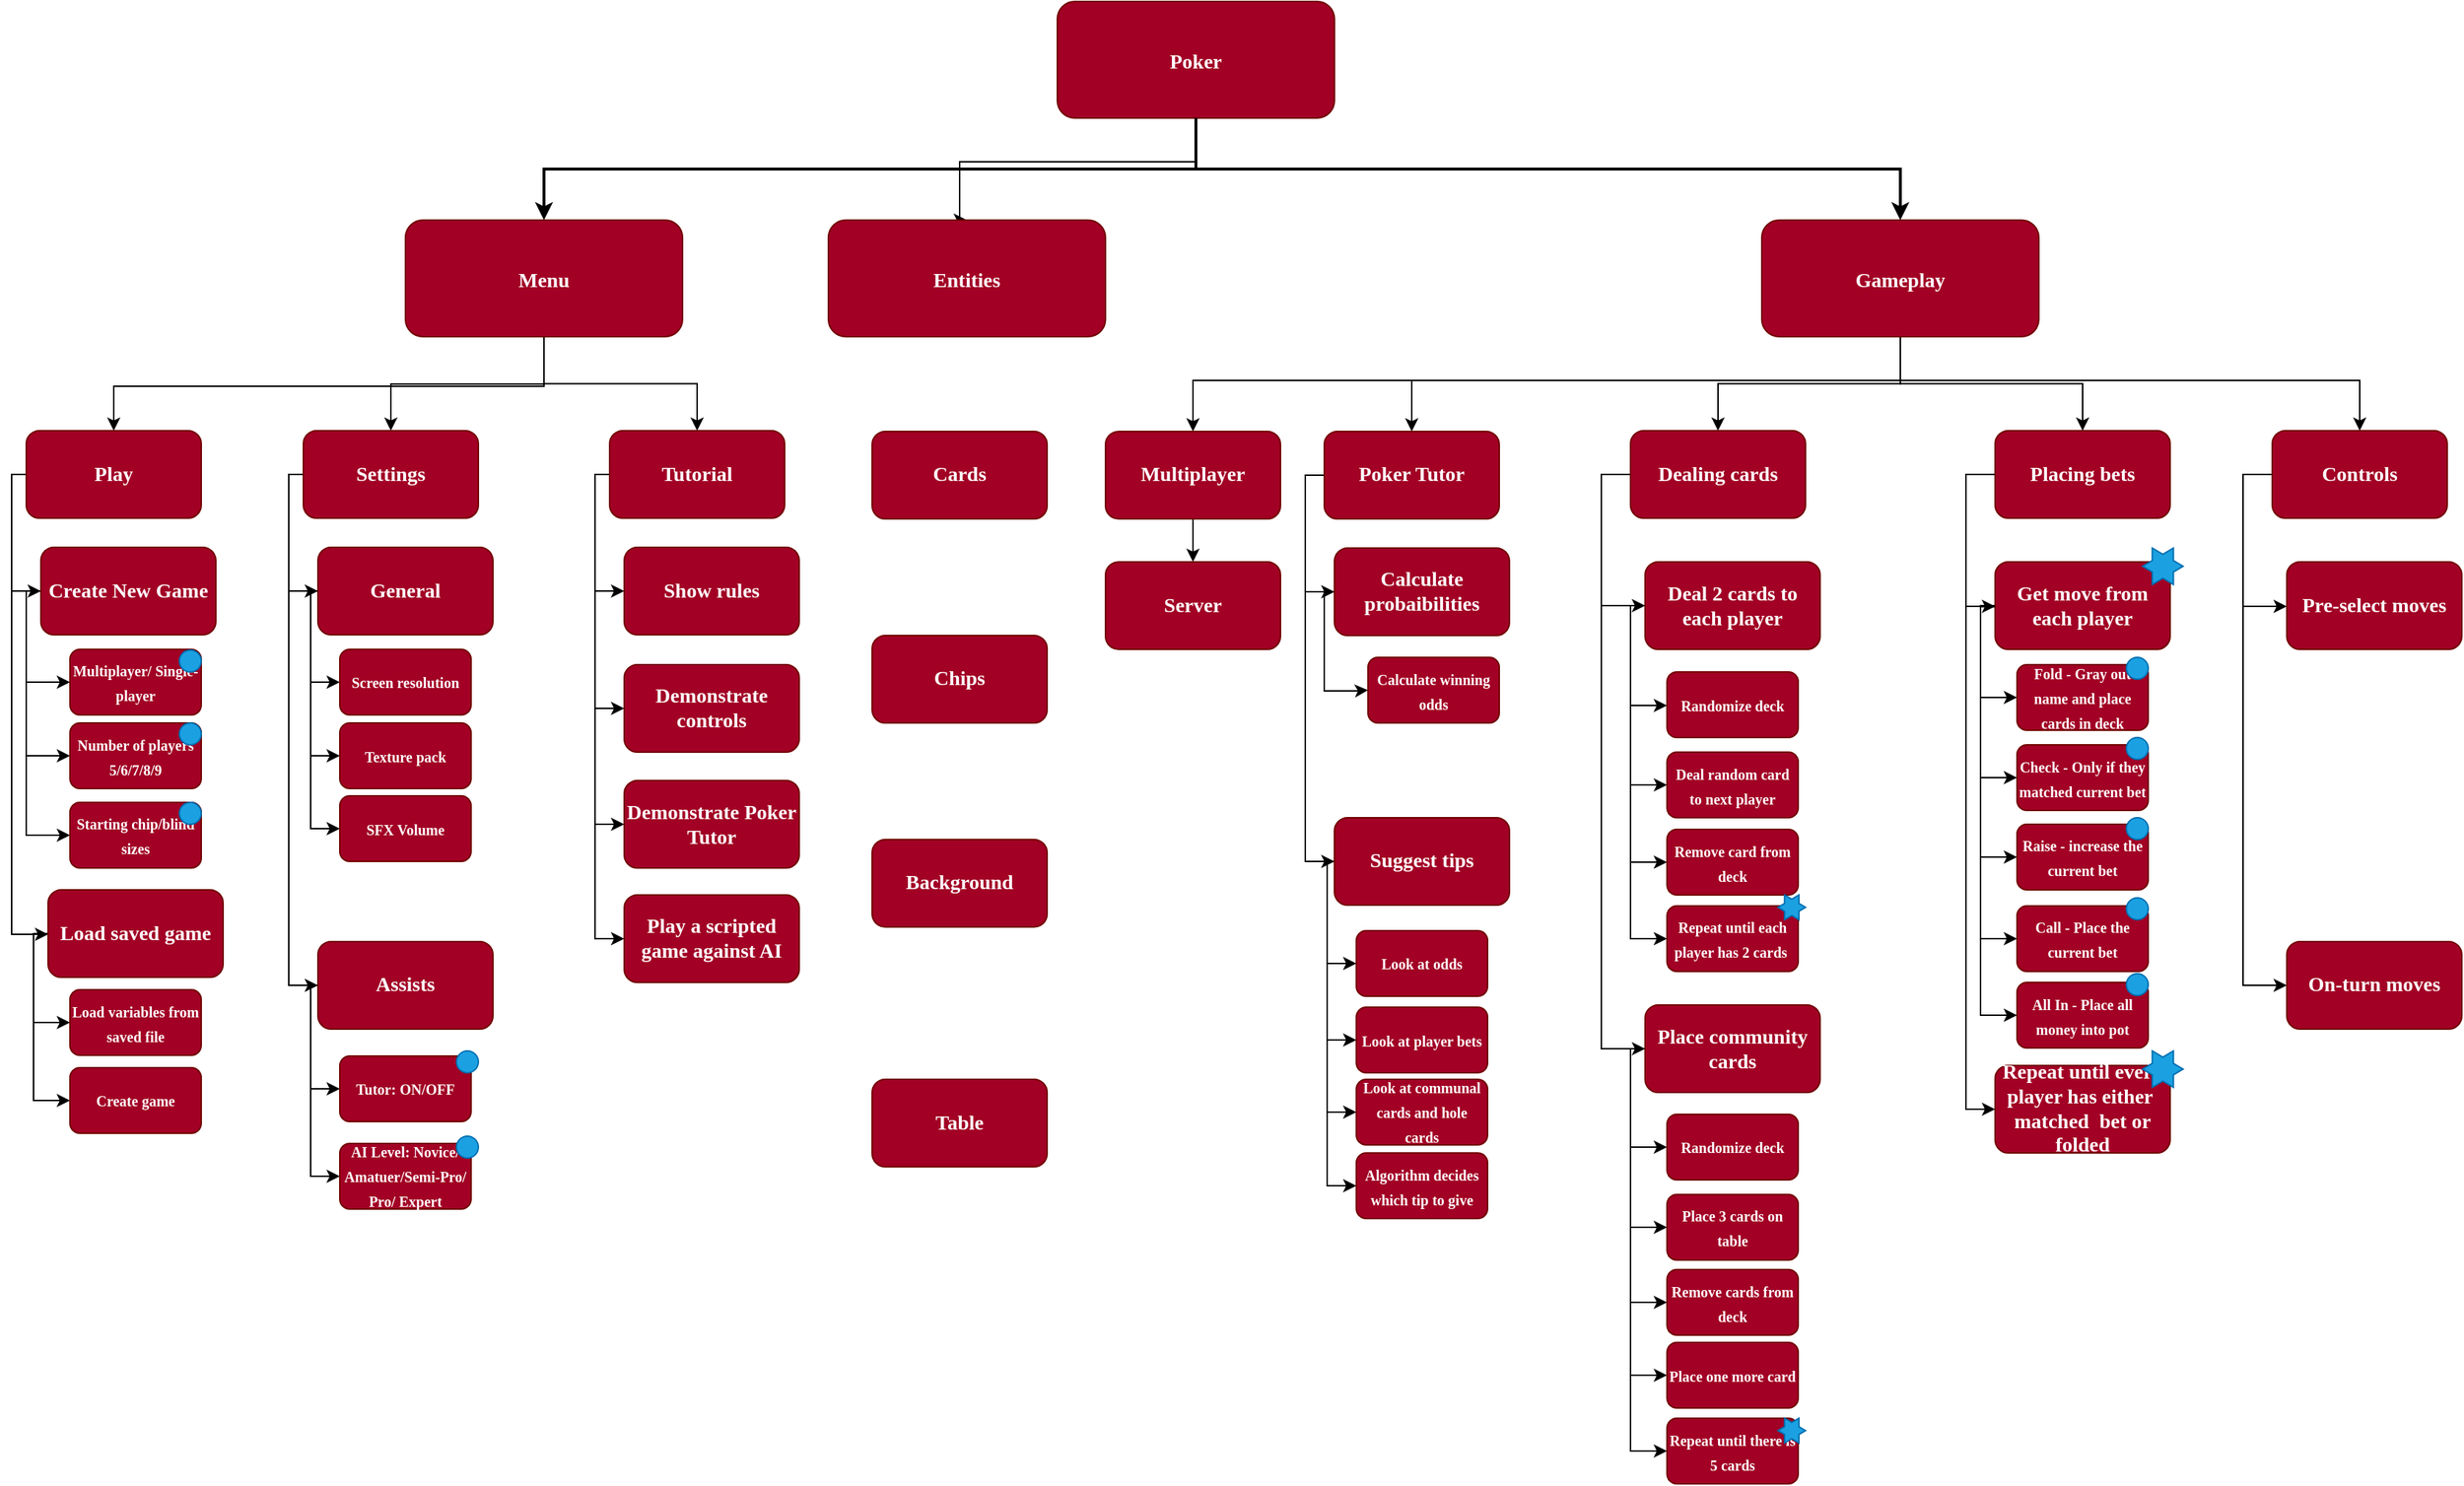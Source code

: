 <mxfile version="15.2.9" type="device"><diagram name="Page-1" id="2c0d36ab-eaac-3732-788b-9136903baeff"><mxGraphModel dx="1422" dy="794" grid="1" gridSize="10" guides="1" tooltips="1" connect="1" arrows="1" fold="1" page="1" pageScale="1.5" pageWidth="1169" pageHeight="827" background="none" math="0" shadow="0"><root><mxCell id="0"/><mxCell id="1" parent="0"/><mxCell id="iiZgltEaNEt3YrT2e0Tv-106" style="edgeStyle=orthogonalEdgeStyle;rounded=0;orthogonalLoop=1;jettySize=auto;html=1;entryX=0.5;entryY=0;entryDx=0;entryDy=0;" edge="1" parent="1" source="2" target="iiZgltEaNEt3YrT2e0Tv-105"><mxGeometry relative="1" as="geometry"><Array as="points"><mxPoint x="842" y="130"/><mxPoint x="680" y="130"/><mxPoint x="680" y="170"/></Array></mxGeometry></mxCell><mxCell id="2" value="Poker" style="rounded=1;fillColor=#a20025;strokeColor=#6F0000;fontColor=#ffffff;fontStyle=1;fontFamily=Tahoma;fontSize=14" parent="1" vertex="1"><mxGeometry x="747" y="20" width="190" height="80" as="geometry"/></mxCell><mxCell id="Rx4orw5l7yUvyc0OEFHk-131" value="" style="edgeStyle=orthogonalEdgeStyle;rounded=0;orthogonalLoop=1;jettySize=auto;html=1;" parent="1" source="4" target="Rx4orw5l7yUvyc0OEFHk-130" edge="1"><mxGeometry relative="1" as="geometry"/></mxCell><mxCell id="Rx4orw5l7yUvyc0OEFHk-135" value="" style="edgeStyle=orthogonalEdgeStyle;rounded=0;orthogonalLoop=1;jettySize=auto;html=1;" parent="1" source="4" target="Rx4orw5l7yUvyc0OEFHk-134" edge="1"><mxGeometry relative="1" as="geometry"/></mxCell><mxCell id="i-bjAkMmNmpcuHr74kwM-69" style="edgeStyle=orthogonalEdgeStyle;rounded=0;orthogonalLoop=1;jettySize=auto;html=1;entryX=0.5;entryY=0;entryDx=0;entryDy=0;" parent="1" source="4" target="i-bjAkMmNmpcuHr74kwM-67" edge="1"><mxGeometry relative="1" as="geometry"><Array as="points"><mxPoint x="1325" y="280"/><mxPoint x="990" y="280"/></Array></mxGeometry></mxCell><mxCell id="i-bjAkMmNmpcuHr74kwM-70" style="edgeStyle=orthogonalEdgeStyle;rounded=0;orthogonalLoop=1;jettySize=auto;html=1;entryX=0.5;entryY=0;entryDx=0;entryDy=0;" parent="1" source="4" target="i-bjAkMmNmpcuHr74kwM-63" edge="1"><mxGeometry relative="1" as="geometry"><Array as="points"><mxPoint x="1325" y="280"/><mxPoint x="1640" y="280"/></Array></mxGeometry></mxCell><mxCell id="iiZgltEaNEt3YrT2e0Tv-109" style="edgeStyle=orthogonalEdgeStyle;rounded=0;orthogonalLoop=1;jettySize=auto;html=1;" edge="1" parent="1" source="4" target="iiZgltEaNEt3YrT2e0Tv-108"><mxGeometry relative="1" as="geometry"><Array as="points"><mxPoint x="1325" y="280"/><mxPoint x="840" y="280"/></Array></mxGeometry></mxCell><mxCell id="4" value="Gameplay" style="rounded=1;fillColor=#a20025;strokeColor=#6F0000;fontColor=#ffffff;fontStyle=1;fontFamily=Tahoma;fontSize=14" parent="1" vertex="1"><mxGeometry x="1230.0" y="170" width="190" height="80" as="geometry"/></mxCell><mxCell id="9" value="" style="edgeStyle=elbowEdgeStyle;elbow=vertical;strokeWidth=2;rounded=0" parent="1" source="2" target="4" edge="1"><mxGeometry x="327" y="50" width="100" height="100" as="geometry"><mxPoint x="327" y="150" as="sourcePoint"/><mxPoint x="427" y="50" as="targetPoint"/></mxGeometry></mxCell><mxCell id="Rx4orw5l7yUvyc0OEFHk-141" value="" style="edgeStyle=orthogonalEdgeStyle;rounded=0;orthogonalLoop=1;jettySize=auto;html=1;entryX=0.5;entryY=0;entryDx=0;entryDy=0;" parent="1" source="13" target="Rx4orw5l7yUvyc0OEFHk-140" edge="1"><mxGeometry relative="1" as="geometry"><Array as="points"><mxPoint x="395" y="282.5"/><mxPoint x="290" y="282.5"/></Array></mxGeometry></mxCell><mxCell id="Rx4orw5l7yUvyc0OEFHk-142" style="edgeStyle=orthogonalEdgeStyle;rounded=0;orthogonalLoop=1;jettySize=auto;html=1;" parent="1" source="13" edge="1"><mxGeometry relative="1" as="geometry"><mxPoint x="100" y="314.5" as="targetPoint"/><Array as="points"><mxPoint x="395" y="284"/><mxPoint x="100" y="284"/></Array></mxGeometry></mxCell><mxCell id="Rx4orw5l7yUvyc0OEFHk-145" value="" style="edgeStyle=orthogonalEdgeStyle;rounded=0;orthogonalLoop=1;jettySize=auto;html=1;" parent="1" source="13" target="Rx4orw5l7yUvyc0OEFHk-144" edge="1"><mxGeometry relative="1" as="geometry"/></mxCell><mxCell id="13" value="Menu" style="rounded=1;fillColor=#a20025;strokeColor=#6F0000;fontColor=#ffffff;fontStyle=1;fontFamily=Tahoma;fontSize=14" parent="1" vertex="1"><mxGeometry x="300" y="170" width="190" height="80" as="geometry"/></mxCell><mxCell id="61" value="" style="edgeStyle=elbowEdgeStyle;elbow=vertical;strokeWidth=2;rounded=0" parent="1" source="2" target="13" edge="1"><mxGeometry x="-33" y="-30" width="100" height="100" as="geometry"><mxPoint x="-33" y="70" as="sourcePoint"/><mxPoint x="67" y="-30" as="targetPoint"/></mxGeometry></mxCell><mxCell id="Rx4orw5l7yUvyc0OEFHk-133" value="" style="edgeStyle=orthogonalEdgeStyle;rounded=0;orthogonalLoop=1;jettySize=auto;html=1;exitX=0;exitY=0.5;exitDx=0;exitDy=0;entryX=0;entryY=0.5;entryDx=0;entryDy=0;" parent="1" source="Rx4orw5l7yUvyc0OEFHk-130" target="Rx4orw5l7yUvyc0OEFHk-132" edge="1"><mxGeometry relative="1" as="geometry"/></mxCell><mxCell id="i-bjAkMmNmpcuHr74kwM-62" style="edgeStyle=orthogonalEdgeStyle;rounded=0;orthogonalLoop=1;jettySize=auto;html=1;exitX=0;exitY=0.5;exitDx=0;exitDy=0;entryX=0;entryY=0.5;entryDx=0;entryDy=0;" parent="1" source="Rx4orw5l7yUvyc0OEFHk-130" target="i-bjAkMmNmpcuHr74kwM-61" edge="1"><mxGeometry relative="1" as="geometry"><mxPoint x="1150" y="635" as="targetPoint"/><Array as="points"><mxPoint x="1120" y="344"/><mxPoint x="1120" y="738"/></Array></mxGeometry></mxCell><mxCell id="Rx4orw5l7yUvyc0OEFHk-130" value="Dealing cards" style="whiteSpace=wrap;html=1;rounded=1;fontFamily=Tahoma;fontSize=14;fontColor=#ffffff;fontStyle=1;strokeColor=#6F0000;fillColor=#a20025;" parent="1" vertex="1"><mxGeometry x="1140.0" y="314.5" width="120" height="60" as="geometry"/></mxCell><mxCell id="i-bjAkMmNmpcuHr74kwM-83" style="edgeStyle=orthogonalEdgeStyle;rounded=0;orthogonalLoop=1;jettySize=auto;html=1;entryX=0;entryY=0.5;entryDx=0;entryDy=0;" parent="1" source="Rx4orw5l7yUvyc0OEFHk-132" target="i-bjAkMmNmpcuHr74kwM-79" edge="1"><mxGeometry relative="1" as="geometry"><mxPoint x="1130" y="510" as="targetPoint"/><Array as="points"><mxPoint x="1140" y="435"/><mxPoint x="1140" y="503"/><mxPoint x="1165" y="503"/></Array></mxGeometry></mxCell><mxCell id="i-bjAkMmNmpcuHr74kwM-84" style="edgeStyle=orthogonalEdgeStyle;rounded=0;orthogonalLoop=1;jettySize=auto;html=1;entryX=0;entryY=0.5;entryDx=0;entryDy=0;" parent="1" source="Rx4orw5l7yUvyc0OEFHk-132" target="i-bjAkMmNmpcuHr74kwM-82" edge="1"><mxGeometry relative="1" as="geometry"><mxPoint x="1130" y="620" as="targetPoint"/><Array as="points"><mxPoint x="1140" y="435"/><mxPoint x="1140" y="611"/></Array></mxGeometry></mxCell><mxCell id="i-bjAkMmNmpcuHr74kwM-85" style="edgeStyle=orthogonalEdgeStyle;rounded=0;orthogonalLoop=1;jettySize=auto;html=1;entryX=0;entryY=0.5;entryDx=0;entryDy=0;" parent="1" source="Rx4orw5l7yUvyc0OEFHk-132" target="i-bjAkMmNmpcuHr74kwM-81" edge="1"><mxGeometry relative="1" as="geometry"><mxPoint x="1140" y="580" as="targetPoint"/><Array as="points"><mxPoint x="1140" y="435"/><mxPoint x="1140" y="558"/></Array></mxGeometry></mxCell><mxCell id="i-bjAkMmNmpcuHr74kwM-116" style="edgeStyle=orthogonalEdgeStyle;rounded=0;orthogonalLoop=1;jettySize=auto;html=1;entryX=0;entryY=0.5;entryDx=0;entryDy=0;" parent="1" source="Rx4orw5l7yUvyc0OEFHk-132" target="i-bjAkMmNmpcuHr74kwM-115" edge="1"><mxGeometry relative="1" as="geometry"><mxPoint x="1140" y="680" as="targetPoint"/><Array as="points"><mxPoint x="1140" y="434"/><mxPoint x="1140" y="663"/></Array></mxGeometry></mxCell><mxCell id="Rx4orw5l7yUvyc0OEFHk-132" value="Deal 2 cards to each player" style="whiteSpace=wrap;html=1;rounded=1;fontFamily=Tahoma;fontSize=14;fontColor=#ffffff;fontStyle=1;strokeColor=#6F0000;fillColor=#a20025;" parent="1" vertex="1"><mxGeometry x="1150.0" y="404.5" width="120" height="60" as="geometry"/></mxCell><mxCell id="Rx4orw5l7yUvyc0OEFHk-137" value="" style="edgeStyle=orthogonalEdgeStyle;rounded=0;orthogonalLoop=1;jettySize=auto;html=1;exitX=0;exitY=0.5;exitDx=0;exitDy=0;" parent="1" source="Rx4orw5l7yUvyc0OEFHk-134" target="Rx4orw5l7yUvyc0OEFHk-136" edge="1"><mxGeometry relative="1" as="geometry"><Array as="points"><mxPoint x="1370" y="344"/><mxPoint x="1370" y="435"/></Array></mxGeometry></mxCell><mxCell id="iiZgltEaNEt3YrT2e0Tv-103" style="edgeStyle=orthogonalEdgeStyle;rounded=0;orthogonalLoop=1;jettySize=auto;html=1;entryX=0;entryY=0.5;entryDx=0;entryDy=0;" edge="1" parent="1" source="Rx4orw5l7yUvyc0OEFHk-134" target="iiZgltEaNEt3YrT2e0Tv-102"><mxGeometry relative="1" as="geometry"><Array as="points"><mxPoint x="1370" y="344"/><mxPoint x="1370" y="780"/></Array></mxGeometry></mxCell><mxCell id="Rx4orw5l7yUvyc0OEFHk-134" value="Placing bets" style="whiteSpace=wrap;html=1;rounded=1;fontFamily=Tahoma;fontSize=14;fontColor=#ffffff;fontStyle=1;strokeColor=#6F0000;fillColor=#a20025;" parent="1" vertex="1"><mxGeometry x="1390.0" y="314.5" width="120" height="60" as="geometry"/></mxCell><mxCell id="iiZgltEaNEt3YrT2e0Tv-87" style="edgeStyle=orthogonalEdgeStyle;rounded=0;orthogonalLoop=1;jettySize=auto;html=1;entryX=0;entryY=0.5;entryDx=0;entryDy=0;" edge="1" parent="1" source="Rx4orw5l7yUvyc0OEFHk-136" target="iiZgltEaNEt3YrT2e0Tv-86"><mxGeometry relative="1" as="geometry"><Array as="points"><mxPoint x="1380" y="435"/><mxPoint x="1380" y="497"/></Array></mxGeometry></mxCell><mxCell id="iiZgltEaNEt3YrT2e0Tv-92" style="edgeStyle=orthogonalEdgeStyle;rounded=0;orthogonalLoop=1;jettySize=auto;html=1;entryX=0;entryY=0.5;entryDx=0;entryDy=0;exitX=0;exitY=0.5;exitDx=0;exitDy=0;" edge="1" parent="1" source="Rx4orw5l7yUvyc0OEFHk-136" target="iiZgltEaNEt3YrT2e0Tv-88"><mxGeometry relative="1" as="geometry"><mxPoint x="1370" y="570" as="targetPoint"/><Array as="points"><mxPoint x="1380" y="435"/><mxPoint x="1380" y="553"/></Array></mxGeometry></mxCell><mxCell id="iiZgltEaNEt3YrT2e0Tv-93" style="edgeStyle=orthogonalEdgeStyle;rounded=0;orthogonalLoop=1;jettySize=auto;html=1;entryX=0;entryY=0.5;entryDx=0;entryDy=0;" edge="1" parent="1" source="Rx4orw5l7yUvyc0OEFHk-136" target="iiZgltEaNEt3YrT2e0Tv-89"><mxGeometry relative="1" as="geometry"><mxPoint x="1360" y="640" as="targetPoint"/><Array as="points"><mxPoint x="1380" y="435"/><mxPoint x="1380" y="607"/></Array></mxGeometry></mxCell><mxCell id="iiZgltEaNEt3YrT2e0Tv-94" style="edgeStyle=orthogonalEdgeStyle;rounded=0;orthogonalLoop=1;jettySize=auto;html=1;entryX=0;entryY=0.5;entryDx=0;entryDy=0;" edge="1" parent="1" source="Rx4orw5l7yUvyc0OEFHk-136" target="iiZgltEaNEt3YrT2e0Tv-90"><mxGeometry relative="1" as="geometry"><Array as="points"><mxPoint x="1380" y="435"/><mxPoint x="1380" y="663"/></Array></mxGeometry></mxCell><mxCell id="Rx4orw5l7yUvyc0OEFHk-136" value="Get move from each player" style="whiteSpace=wrap;html=1;rounded=1;fontFamily=Tahoma;fontSize=14;fontColor=#ffffff;fontStyle=1;strokeColor=#6F0000;fillColor=#a20025;" parent="1" vertex="1"><mxGeometry x="1390.0" y="404.5" width="120" height="60" as="geometry"/></mxCell><mxCell id="vIeQeAYrQMvEayc7As_n-66" value="" style="edgeStyle=orthogonalEdgeStyle;rounded=0;orthogonalLoop=1;jettySize=auto;html=1;" parent="1" source="Rx4orw5l7yUvyc0OEFHk-140" target="vIeQeAYrQMvEayc7As_n-65" edge="1"><mxGeometry relative="1" as="geometry"><Array as="points"><mxPoint x="220" y="344.5"/><mxPoint x="220" y="424.5"/></Array></mxGeometry></mxCell><mxCell id="vIeQeAYrQMvEayc7As_n-68" style="edgeStyle=orthogonalEdgeStyle;rounded=0;orthogonalLoop=1;jettySize=auto;html=1;entryX=0;entryY=0.5;entryDx=0;entryDy=0;" parent="1" source="Rx4orw5l7yUvyc0OEFHk-140" target="vIeQeAYrQMvEayc7As_n-69" edge="1"><mxGeometry relative="1" as="geometry"><mxPoint x="210" y="594.5" as="targetPoint"/><Array as="points"><mxPoint x="220" y="345"/><mxPoint x="220" y="695"/></Array></mxGeometry></mxCell><mxCell id="Rx4orw5l7yUvyc0OEFHk-140" value="Settings" style="whiteSpace=wrap;html=1;rounded=1;fontFamily=Tahoma;fontSize=14;fontColor=#ffffff;fontStyle=1;strokeColor=#6F0000;fillColor=#a20025;" parent="1" vertex="1"><mxGeometry x="230" y="314.5" width="120" height="60" as="geometry"/></mxCell><mxCell id="Rx4orw5l7yUvyc0OEFHk-152" value="" style="edgeStyle=orthogonalEdgeStyle;rounded=0;orthogonalLoop=1;jettySize=auto;html=1;entryX=0;entryY=0.5;entryDx=0;entryDy=0;exitX=0;exitY=0.5;exitDx=0;exitDy=0;" parent="1" source="Rx4orw5l7yUvyc0OEFHk-143" target="Rx4orw5l7yUvyc0OEFHk-151" edge="1"><mxGeometry relative="1" as="geometry"><Array as="points"><mxPoint x="30" y="344.5"/><mxPoint x="30" y="424.5"/><mxPoint x="50" y="424.5"/></Array></mxGeometry></mxCell><mxCell id="vIeQeAYrQMvEayc7As_n-62" value="" style="edgeStyle=orthogonalEdgeStyle;rounded=0;orthogonalLoop=1;jettySize=auto;html=1;entryX=0;entryY=0.5;entryDx=0;entryDy=0;" parent="1" source="Rx4orw5l7yUvyc0OEFHk-143" target="vIeQeAYrQMvEayc7As_n-61" edge="1"><mxGeometry relative="1" as="geometry"><Array as="points"><mxPoint x="30" y="345"/><mxPoint x="30" y="660"/><mxPoint x="55" y="660"/></Array></mxGeometry></mxCell><mxCell id="Rx4orw5l7yUvyc0OEFHk-143" value="Play" style="whiteSpace=wrap;html=1;rounded=1;fontFamily=Tahoma;fontSize=14;fontColor=#ffffff;fontStyle=1;strokeColor=#6F0000;fillColor=#a20025;" parent="1" vertex="1"><mxGeometry x="40" y="314.5" width="120" height="60" as="geometry"/></mxCell><mxCell id="vIeQeAYrQMvEayc7As_n-74" style="edgeStyle=orthogonalEdgeStyle;rounded=0;orthogonalLoop=1;jettySize=auto;html=1;entryX=0;entryY=0.5;entryDx=0;entryDy=0;" parent="1" source="Rx4orw5l7yUvyc0OEFHk-144" target="vIeQeAYrQMvEayc7As_n-73" edge="1"><mxGeometry relative="1" as="geometry"><mxPoint x="420" y="434.5" as="targetPoint"/><Array as="points"><mxPoint x="430" y="344.5"/><mxPoint x="430" y="424.5"/></Array></mxGeometry></mxCell><mxCell id="i-bjAkMmNmpcuHr74kwM-89" style="edgeStyle=orthogonalEdgeStyle;rounded=0;orthogonalLoop=1;jettySize=auto;html=1;entryX=0;entryY=0.5;entryDx=0;entryDy=0;" parent="1" source="Rx4orw5l7yUvyc0OEFHk-144" target="i-bjAkMmNmpcuHr74kwM-86" edge="1"><mxGeometry relative="1" as="geometry"><mxPoint x="420" y="520" as="targetPoint"/><Array as="points"><mxPoint x="430" y="345"/><mxPoint x="430" y="505"/></Array></mxGeometry></mxCell><mxCell id="i-bjAkMmNmpcuHr74kwM-90" style="edgeStyle=orthogonalEdgeStyle;rounded=0;orthogonalLoop=1;jettySize=auto;html=1;entryX=0;entryY=0.5;entryDx=0;entryDy=0;" parent="1" source="Rx4orw5l7yUvyc0OEFHk-144" target="i-bjAkMmNmpcuHr74kwM-87" edge="1"><mxGeometry relative="1" as="geometry"><mxPoint x="420" y="600" as="targetPoint"/><Array as="points"><mxPoint x="430" y="345"/><mxPoint x="430" y="585"/></Array></mxGeometry></mxCell><mxCell id="i-bjAkMmNmpcuHr74kwM-99" style="edgeStyle=orthogonalEdgeStyle;rounded=0;orthogonalLoop=1;jettySize=auto;html=1;entryX=0;entryY=0.5;entryDx=0;entryDy=0;" parent="1" source="Rx4orw5l7yUvyc0OEFHk-144" target="i-bjAkMmNmpcuHr74kwM-98" edge="1"><mxGeometry relative="1" as="geometry"><mxPoint x="420" y="670" as="targetPoint"/><Array as="points"><mxPoint x="430" y="345"/><mxPoint x="430" y="663"/></Array></mxGeometry></mxCell><mxCell id="Rx4orw5l7yUvyc0OEFHk-144" value="Tutorial" style="whiteSpace=wrap;html=1;rounded=1;fontFamily=Tahoma;fontSize=14;fontColor=#ffffff;fontStyle=1;strokeColor=#6F0000;fillColor=#a20025;" parent="1" vertex="1"><mxGeometry x="440" y="314.5" width="120" height="60" as="geometry"/></mxCell><mxCell id="iiZgltEaNEt3YrT2e0Tv-74" style="edgeStyle=orthogonalEdgeStyle;rounded=0;orthogonalLoop=1;jettySize=auto;html=1;entryX=0;entryY=0.5;entryDx=0;entryDy=0;" edge="1" parent="1" source="Rx4orw5l7yUvyc0OEFHk-151" target="iiZgltEaNEt3YrT2e0Tv-68"><mxGeometry relative="1" as="geometry"><mxPoint x="30.0" y="500" as="targetPoint"/><Array as="points"><mxPoint x="40" y="424"/><mxPoint x="40" y="487"/></Array></mxGeometry></mxCell><mxCell id="iiZgltEaNEt3YrT2e0Tv-75" style="edgeStyle=orthogonalEdgeStyle;rounded=0;orthogonalLoop=1;jettySize=auto;html=1;entryX=0;entryY=0.5;entryDx=0;entryDy=0;" edge="1" parent="1" source="Rx4orw5l7yUvyc0OEFHk-151" target="iiZgltEaNEt3YrT2e0Tv-69"><mxGeometry relative="1" as="geometry"><mxPoint x="30.0" y="550" as="targetPoint"/><Array as="points"><mxPoint x="40" y="424"/><mxPoint x="40" y="538"/></Array></mxGeometry></mxCell><mxCell id="iiZgltEaNEt3YrT2e0Tv-76" style="edgeStyle=orthogonalEdgeStyle;rounded=0;orthogonalLoop=1;jettySize=auto;html=1;entryX=0;entryY=0.5;entryDx=0;entryDy=0;exitX=0;exitY=0.5;exitDx=0;exitDy=0;" edge="1" parent="1" source="Rx4orw5l7yUvyc0OEFHk-151" target="iiZgltEaNEt3YrT2e0Tv-70"><mxGeometry relative="1" as="geometry"><mxPoint x="30.0" y="600" as="targetPoint"/><Array as="points"><mxPoint x="40" y="424"/><mxPoint x="40" y="592"/></Array></mxGeometry></mxCell><mxCell id="Rx4orw5l7yUvyc0OEFHk-151" value="Create New Game" style="whiteSpace=wrap;html=1;rounded=1;fontFamily=Tahoma;fontSize=14;fontColor=#ffffff;fontStyle=1;strokeColor=#6F0000;fillColor=#a20025;" parent="1" vertex="1"><mxGeometry x="50" y="394.5" width="120" height="60" as="geometry"/></mxCell><mxCell id="iiZgltEaNEt3YrT2e0Tv-83" style="edgeStyle=orthogonalEdgeStyle;rounded=0;orthogonalLoop=1;jettySize=auto;html=1;entryX=0;entryY=0.5;entryDx=0;entryDy=0;exitX=0;exitY=0.5;exitDx=0;exitDy=0;" edge="1" parent="1" source="vIeQeAYrQMvEayc7As_n-61" target="iiZgltEaNEt3YrT2e0Tv-82"><mxGeometry relative="1" as="geometry"><Array as="points"><mxPoint x="44.98" y="660"/><mxPoint x="44.98" y="721"/></Array></mxGeometry></mxCell><mxCell id="iiZgltEaNEt3YrT2e0Tv-85" style="edgeStyle=orthogonalEdgeStyle;rounded=0;orthogonalLoop=1;jettySize=auto;html=1;entryX=0;entryY=0.5;entryDx=0;entryDy=0;" edge="1" parent="1" source="vIeQeAYrQMvEayc7As_n-61" target="iiZgltEaNEt3YrT2e0Tv-84"><mxGeometry relative="1" as="geometry"><mxPoint x="34.98" y="788" as="targetPoint"/><Array as="points"><mxPoint x="44.98" y="660"/><mxPoint x="44.98" y="774"/></Array></mxGeometry></mxCell><mxCell id="vIeQeAYrQMvEayc7As_n-61" value="Load saved game" style="whiteSpace=wrap;html=1;rounded=1;fontFamily=Tahoma;fontSize=14;fontColor=#ffffff;fontStyle=1;strokeColor=#6F0000;fillColor=#a20025;" parent="1" vertex="1"><mxGeometry x="54.98" y="629.5" width="120" height="60" as="geometry"/></mxCell><mxCell id="i-bjAkMmNmpcuHr74kwM-113" style="edgeStyle=orthogonalEdgeStyle;rounded=0;orthogonalLoop=1;jettySize=auto;html=1;entryX=0;entryY=0.5;entryDx=0;entryDy=0;" parent="1" source="vIeQeAYrQMvEayc7As_n-65" target="i-bjAkMmNmpcuHr74kwM-111" edge="1"><mxGeometry relative="1" as="geometry"><mxPoint x="220" y="500" as="targetPoint"/><Array as="points"><mxPoint x="235" y="425"/><mxPoint x="235" y="487"/></Array></mxGeometry></mxCell><mxCell id="i-bjAkMmNmpcuHr74kwM-114" style="edgeStyle=orthogonalEdgeStyle;rounded=0;orthogonalLoop=1;jettySize=auto;html=1;entryX=0;entryY=0.5;entryDx=0;entryDy=0;" parent="1" source="vIeQeAYrQMvEayc7As_n-65" target="i-bjAkMmNmpcuHr74kwM-112" edge="1"><mxGeometry relative="1" as="geometry"><mxPoint x="240" y="540" as="targetPoint"/><Array as="points"><mxPoint x="235" y="425"/><mxPoint x="235" y="538"/></Array></mxGeometry></mxCell><mxCell id="iiZgltEaNEt3YrT2e0Tv-117" style="edgeStyle=orthogonalEdgeStyle;rounded=0;orthogonalLoop=1;jettySize=auto;html=1;entryX=0;entryY=0.5;entryDx=0;entryDy=0;exitX=0;exitY=0.5;exitDx=0;exitDy=0;" edge="1" parent="1" source="vIeQeAYrQMvEayc7As_n-65" target="iiZgltEaNEt3YrT2e0Tv-116"><mxGeometry relative="1" as="geometry"><mxPoint x="235" y="420" as="sourcePoint"/><Array as="points"><mxPoint x="235" y="425"/><mxPoint x="235" y="588"/></Array></mxGeometry></mxCell><mxCell id="vIeQeAYrQMvEayc7As_n-65" value="General" style="whiteSpace=wrap;html=1;rounded=1;fontFamily=Tahoma;fontSize=14;fontColor=#ffffff;fontStyle=1;strokeColor=#6F0000;fillColor=#a20025;" parent="1" vertex="1"><mxGeometry x="240" y="394.5" width="120" height="60" as="geometry"/></mxCell><mxCell id="iiZgltEaNEt3YrT2e0Tv-61" style="edgeStyle=orthogonalEdgeStyle;rounded=0;orthogonalLoop=1;jettySize=auto;html=1;entryX=0;entryY=0.5;entryDx=0;entryDy=0;" edge="1" parent="1" source="vIeQeAYrQMvEayc7As_n-69" target="i-bjAkMmNmpcuHr74kwM-109"><mxGeometry relative="1" as="geometry"><mxPoint x="220" y="780" as="targetPoint"/><Array as="points"><mxPoint x="235" y="695"/><mxPoint x="235" y="766"/></Array></mxGeometry></mxCell><mxCell id="iiZgltEaNEt3YrT2e0Tv-62" style="edgeStyle=orthogonalEdgeStyle;rounded=0;orthogonalLoop=1;jettySize=auto;html=1;entryX=0;entryY=0.5;entryDx=0;entryDy=0;" edge="1" parent="1" source="vIeQeAYrQMvEayc7As_n-69" target="i-bjAkMmNmpcuHr74kwM-110"><mxGeometry relative="1" as="geometry"><Array as="points"><mxPoint x="235" y="695"/><mxPoint x="235" y="826"/></Array></mxGeometry></mxCell><mxCell id="vIeQeAYrQMvEayc7As_n-69" value="Assists" style="whiteSpace=wrap;html=1;rounded=1;fontFamily=Tahoma;fontSize=14;fontColor=#ffffff;fontStyle=1;strokeColor=#6F0000;fillColor=#a20025;" parent="1" vertex="1"><mxGeometry x="240" y="665" width="120" height="60" as="geometry"/></mxCell><mxCell id="vIeQeAYrQMvEayc7As_n-73" value="Show rules" style="whiteSpace=wrap;html=1;rounded=1;fontFamily=Tahoma;fontSize=14;fontColor=#ffffff;fontStyle=1;strokeColor=#6F0000;fillColor=#a20025;" parent="1" vertex="1"><mxGeometry x="450" y="394.5" width="120" height="60" as="geometry"/></mxCell><mxCell id="i-bjAkMmNmpcuHr74kwM-94" style="edgeStyle=orthogonalEdgeStyle;rounded=0;orthogonalLoop=1;jettySize=auto;html=1;entryX=0;entryY=0.5;entryDx=0;entryDy=0;" parent="1" source="i-bjAkMmNmpcuHr74kwM-61" target="i-bjAkMmNmpcuHr74kwM-91" edge="1"><mxGeometry relative="1" as="geometry"><mxPoint x="1130" y="818.5" as="targetPoint"/><Array as="points"><mxPoint x="1140" y="738.5"/><mxPoint x="1140" y="806.5"/></Array></mxGeometry></mxCell><mxCell id="i-bjAkMmNmpcuHr74kwM-95" style="edgeStyle=orthogonalEdgeStyle;rounded=0;orthogonalLoop=1;jettySize=auto;html=1;entryX=0;entryY=0.5;entryDx=0;entryDy=0;" parent="1" source="i-bjAkMmNmpcuHr74kwM-61" target="i-bjAkMmNmpcuHr74kwM-92" edge="1"><mxGeometry relative="1" as="geometry"><mxPoint x="1130" y="868.5" as="targetPoint"/><Array as="points"><mxPoint x="1140" y="738.5"/><mxPoint x="1140" y="860.5"/></Array></mxGeometry></mxCell><mxCell id="i-bjAkMmNmpcuHr74kwM-97" style="edgeStyle=orthogonalEdgeStyle;rounded=0;orthogonalLoop=1;jettySize=auto;html=1;entryX=0;entryY=0.5;entryDx=0;entryDy=0;" parent="1" source="i-bjAkMmNmpcuHr74kwM-61" target="i-bjAkMmNmpcuHr74kwM-93" edge="1"><mxGeometry relative="1" as="geometry"><mxPoint x="1120" y="918.5" as="targetPoint"/><Array as="points"><mxPoint x="1140" y="739"/><mxPoint x="1140" y="913"/></Array></mxGeometry></mxCell><mxCell id="iiZgltEaNEt3YrT2e0Tv-64" style="edgeStyle=orthogonalEdgeStyle;rounded=0;orthogonalLoop=1;jettySize=auto;html=1;entryX=0;entryY=0.5;entryDx=0;entryDy=0;" edge="1" parent="1" source="i-bjAkMmNmpcuHr74kwM-61" target="iiZgltEaNEt3YrT2e0Tv-63"><mxGeometry relative="1" as="geometry"><Array as="points"><mxPoint x="1140" y="738"/><mxPoint x="1140" y="962"/></Array></mxGeometry></mxCell><mxCell id="iiZgltEaNEt3YrT2e0Tv-73" style="edgeStyle=orthogonalEdgeStyle;rounded=0;orthogonalLoop=1;jettySize=auto;html=1;entryX=0;entryY=0.5;entryDx=0;entryDy=0;" edge="1" parent="1" source="i-bjAkMmNmpcuHr74kwM-61" target="iiZgltEaNEt3YrT2e0Tv-71"><mxGeometry relative="1" as="geometry"><mxPoint x="1140" y="1020" as="targetPoint"/><Array as="points"><mxPoint x="1140" y="739"/><mxPoint x="1140" y="1015"/></Array></mxGeometry></mxCell><mxCell id="i-bjAkMmNmpcuHr74kwM-61" value="Place community cards" style="whiteSpace=wrap;html=1;rounded=1;fontFamily=Tahoma;fontSize=14;fontColor=#ffffff;fontStyle=1;strokeColor=#6F0000;fillColor=#a20025;" parent="1" vertex="1"><mxGeometry x="1150.0" y="708.5" width="120" height="60" as="geometry"/></mxCell><mxCell id="i-bjAkMmNmpcuHr74kwM-64" style="edgeStyle=orthogonalEdgeStyle;rounded=0;orthogonalLoop=1;jettySize=auto;html=1;entryX=0;entryY=0.5;entryDx=0;entryDy=0;" parent="1" source="i-bjAkMmNmpcuHr74kwM-63" target="i-bjAkMmNmpcuHr74kwM-65" edge="1"><mxGeometry relative="1" as="geometry"><mxPoint x="1560.0" y="494.5" as="targetPoint"/><Array as="points"><mxPoint x="1560" y="344"/><mxPoint x="1560" y="435"/><mxPoint x="1590" y="435"/></Array></mxGeometry></mxCell><mxCell id="i-bjAkMmNmpcuHr74kwM-68" style="edgeStyle=orthogonalEdgeStyle;rounded=0;orthogonalLoop=1;jettySize=auto;html=1;entryX=0;entryY=0.5;entryDx=0;entryDy=0;" parent="1" source="i-bjAkMmNmpcuHr74kwM-63" target="i-bjAkMmNmpcuHr74kwM-66" edge="1"><mxGeometry relative="1" as="geometry"><mxPoint x="1560" y="700" as="targetPoint"/><Array as="points"><mxPoint x="1560" y="344"/><mxPoint x="1560" y="695"/></Array></mxGeometry></mxCell><mxCell id="i-bjAkMmNmpcuHr74kwM-63" value="Controls" style="whiteSpace=wrap;html=1;rounded=1;fontFamily=Tahoma;fontSize=14;fontColor=#ffffff;fontStyle=1;strokeColor=#6F0000;fillColor=#a20025;" parent="1" vertex="1"><mxGeometry x="1580.0" y="314.5" width="120" height="60" as="geometry"/></mxCell><mxCell id="i-bjAkMmNmpcuHr74kwM-65" value="Pre-select moves" style="whiteSpace=wrap;html=1;rounded=1;fontFamily=Tahoma;fontSize=14;fontColor=#ffffff;fontStyle=1;strokeColor=#6F0000;fillColor=#a20025;" parent="1" vertex="1"><mxGeometry x="1590.0" y="404.5" width="120" height="60" as="geometry"/></mxCell><mxCell id="i-bjAkMmNmpcuHr74kwM-66" value="On-turn moves" style="whiteSpace=wrap;html=1;rounded=1;fontFamily=Tahoma;fontSize=14;fontColor=#ffffff;fontStyle=1;strokeColor=#6F0000;fillColor=#a20025;" parent="1" vertex="1"><mxGeometry x="1590.0" y="665" width="120" height="60" as="geometry"/></mxCell><mxCell id="i-bjAkMmNmpcuHr74kwM-71" style="edgeStyle=orthogonalEdgeStyle;rounded=0;orthogonalLoop=1;jettySize=auto;html=1;entryX=0;entryY=0.5;entryDx=0;entryDy=0;" parent="1" source="i-bjAkMmNmpcuHr74kwM-67" target="i-bjAkMmNmpcuHr74kwM-72" edge="1"><mxGeometry relative="1" as="geometry"><mxPoint x="910" y="420" as="targetPoint"/><Array as="points"><mxPoint x="917" y="345"/><mxPoint x="917" y="425"/></Array></mxGeometry></mxCell><mxCell id="i-bjAkMmNmpcuHr74kwM-76" style="edgeStyle=orthogonalEdgeStyle;rounded=0;orthogonalLoop=1;jettySize=auto;html=1;entryX=0;entryY=0.5;entryDx=0;entryDy=0;" parent="1" source="i-bjAkMmNmpcuHr74kwM-67" target="i-bjAkMmNmpcuHr74kwM-73" edge="1"><mxGeometry relative="1" as="geometry"><mxPoint x="910" y="620" as="targetPoint"/><Array as="points"><mxPoint x="917" y="345"/><mxPoint x="917" y="610"/></Array></mxGeometry></mxCell><mxCell id="i-bjAkMmNmpcuHr74kwM-67" value="Poker Tutor" style="whiteSpace=wrap;html=1;rounded=1;fontFamily=Tahoma;fontSize=14;fontColor=#ffffff;fontStyle=1;strokeColor=#6F0000;fillColor=#a20025;" parent="1" vertex="1"><mxGeometry x="930.0" y="315" width="120" height="60" as="geometry"/></mxCell><mxCell id="i-bjAkMmNmpcuHr74kwM-75" style="edgeStyle=orthogonalEdgeStyle;rounded=0;orthogonalLoop=1;jettySize=auto;html=1;entryX=0;entryY=0.5;entryDx=0;entryDy=0;" parent="1" source="i-bjAkMmNmpcuHr74kwM-72" target="i-bjAkMmNmpcuHr74kwM-74" edge="1"><mxGeometry relative="1" as="geometry"><mxPoint x="910" y="510" as="targetPoint"/><Array as="points"><mxPoint x="930" y="425"/><mxPoint x="930" y="493"/><mxPoint x="952" y="493"/></Array></mxGeometry></mxCell><mxCell id="i-bjAkMmNmpcuHr74kwM-72" value="Calculate probaibilities" style="whiteSpace=wrap;html=1;rounded=1;fontFamily=Tahoma;fontSize=14;fontColor=#ffffff;fontStyle=1;strokeColor=#6F0000;fillColor=#a20025;" parent="1" vertex="1"><mxGeometry x="937.0" y="395" width="120" height="60" as="geometry"/></mxCell><mxCell id="i-bjAkMmNmpcuHr74kwM-104" style="edgeStyle=orthogonalEdgeStyle;rounded=0;orthogonalLoop=1;jettySize=auto;html=1;entryX=0;entryY=0.5;entryDx=0;entryDy=0;" parent="1" source="i-bjAkMmNmpcuHr74kwM-73" target="i-bjAkMmNmpcuHr74kwM-100" edge="1"><mxGeometry relative="1" as="geometry"><Array as="points"><mxPoint x="932" y="610"/><mxPoint x="932" y="680"/></Array></mxGeometry></mxCell><mxCell id="i-bjAkMmNmpcuHr74kwM-105" style="edgeStyle=orthogonalEdgeStyle;rounded=0;orthogonalLoop=1;jettySize=auto;html=1;entryX=0;entryY=0.5;entryDx=0;entryDy=0;" parent="1" source="i-bjAkMmNmpcuHr74kwM-73" target="i-bjAkMmNmpcuHr74kwM-101" edge="1"><mxGeometry relative="1" as="geometry"><mxPoint x="910" y="740" as="targetPoint"/><Array as="points"><mxPoint x="932" y="610"/><mxPoint x="932" y="733"/></Array></mxGeometry></mxCell><mxCell id="i-bjAkMmNmpcuHr74kwM-106" style="edgeStyle=orthogonalEdgeStyle;rounded=0;orthogonalLoop=1;jettySize=auto;html=1;entryX=0;entryY=0.5;entryDx=0;entryDy=0;" parent="1" source="i-bjAkMmNmpcuHr74kwM-73" target="i-bjAkMmNmpcuHr74kwM-102" edge="1"><mxGeometry relative="1" as="geometry"><mxPoint x="910" y="800" as="targetPoint"/><Array as="points"><mxPoint x="932" y="610"/><mxPoint x="932" y="833"/></Array></mxGeometry></mxCell><mxCell id="i-bjAkMmNmpcuHr74kwM-107" style="edgeStyle=orthogonalEdgeStyle;rounded=0;orthogonalLoop=1;jettySize=auto;html=1;entryX=0;entryY=0.5;entryDx=0;entryDy=0;exitX=0;exitY=0.5;exitDx=0;exitDy=0;" parent="1" source="i-bjAkMmNmpcuHr74kwM-73" target="i-bjAkMmNmpcuHr74kwM-103" edge="1"><mxGeometry relative="1" as="geometry"><mxPoint x="900" y="790" as="targetPoint"/><Array as="points"><mxPoint x="932" y="610"/><mxPoint x="932" y="782"/></Array></mxGeometry></mxCell><mxCell id="i-bjAkMmNmpcuHr74kwM-73" value="Suggest tips" style="whiteSpace=wrap;html=1;rounded=1;fontFamily=Tahoma;fontSize=14;fontColor=#ffffff;fontStyle=1;strokeColor=#6F0000;fillColor=#a20025;" parent="1" vertex="1"><mxGeometry x="937.0" y="580" width="120" height="60" as="geometry"/></mxCell><mxCell id="i-bjAkMmNmpcuHr74kwM-74" value="&lt;span style=&quot;font-size: 10px&quot;&gt;Calculate winning odds&lt;/span&gt;" style="whiteSpace=wrap;html=1;rounded=1;fontFamily=Tahoma;fontSize=14;fontColor=#ffffff;fontStyle=1;strokeColor=#6F0000;fillColor=#a20025;" parent="1" vertex="1"><mxGeometry x="960" y="470" width="90" height="45" as="geometry"/></mxCell><mxCell id="i-bjAkMmNmpcuHr74kwM-79" value="&lt;font size=&quot;1&quot;&gt;Randomize deck&lt;/font&gt;" style="whiteSpace=wrap;html=1;rounded=1;fontFamily=Tahoma;fontSize=14;fontColor=#ffffff;fontStyle=1;strokeColor=#6F0000;fillColor=#a20025;" parent="1" vertex="1"><mxGeometry x="1165" y="480" width="90" height="45" as="geometry"/></mxCell><mxCell id="i-bjAkMmNmpcuHr74kwM-81" value="&lt;font size=&quot;1&quot;&gt;Deal random card to next player&lt;/font&gt;" style="whiteSpace=wrap;html=1;rounded=1;fontFamily=Tahoma;fontSize=14;fontColor=#ffffff;fontStyle=1;strokeColor=#6F0000;fillColor=#a20025;" parent="1" vertex="1"><mxGeometry x="1165" y="535" width="90" height="45" as="geometry"/></mxCell><mxCell id="i-bjAkMmNmpcuHr74kwM-82" value="&lt;font style=&quot;font-size: 10px&quot;&gt;Remove card from deck&lt;/font&gt;" style="whiteSpace=wrap;html=1;rounded=1;fontFamily=Tahoma;fontSize=14;fontColor=#ffffff;fontStyle=1;strokeColor=#6F0000;fillColor=#a20025;" parent="1" vertex="1"><mxGeometry x="1165" y="588" width="90" height="45" as="geometry"/></mxCell><mxCell id="i-bjAkMmNmpcuHr74kwM-86" value="Demonstrate controls" style="whiteSpace=wrap;html=1;rounded=1;fontFamily=Tahoma;fontSize=14;fontColor=#ffffff;fontStyle=1;strokeColor=#6F0000;fillColor=#a20025;" parent="1" vertex="1"><mxGeometry x="450" y="475" width="120" height="60" as="geometry"/></mxCell><mxCell id="i-bjAkMmNmpcuHr74kwM-87" value="Demonstrate Poker Tutor" style="whiteSpace=wrap;html=1;rounded=1;fontFamily=Tahoma;fontSize=14;fontColor=#ffffff;fontStyle=1;strokeColor=#6F0000;fillColor=#a20025;" parent="1" vertex="1"><mxGeometry x="450" y="554.5" width="120" height="60" as="geometry"/></mxCell><mxCell id="i-bjAkMmNmpcuHr74kwM-91" value="&lt;font size=&quot;1&quot;&gt;Randomize deck&lt;/font&gt;" style="whiteSpace=wrap;html=1;rounded=1;fontFamily=Tahoma;fontSize=14;fontColor=#ffffff;fontStyle=1;strokeColor=#6F0000;fillColor=#a20025;" parent="1" vertex="1"><mxGeometry x="1165" y="783.5" width="90" height="45" as="geometry"/></mxCell><mxCell id="i-bjAkMmNmpcuHr74kwM-92" value="&lt;font size=&quot;1&quot;&gt;Place 3 cards on table&lt;/font&gt;" style="whiteSpace=wrap;html=1;rounded=1;fontFamily=Tahoma;fontSize=14;fontColor=#ffffff;fontStyle=1;strokeColor=#6F0000;fillColor=#a20025;" parent="1" vertex="1"><mxGeometry x="1165" y="838.5" width="90" height="45" as="geometry"/></mxCell><mxCell id="i-bjAkMmNmpcuHr74kwM-93" value="&lt;font size=&quot;1&quot;&gt;Remove cards from deck&lt;/font&gt;" style="whiteSpace=wrap;html=1;rounded=1;fontFamily=Tahoma;fontSize=14;fontColor=#ffffff;fontStyle=1;strokeColor=#6F0000;fillColor=#a20025;" parent="1" vertex="1"><mxGeometry x="1165" y="890" width="90" height="45" as="geometry"/></mxCell><mxCell id="i-bjAkMmNmpcuHr74kwM-98" value="Play a scripted game against AI" style="whiteSpace=wrap;html=1;rounded=1;fontFamily=Tahoma;fontSize=14;fontColor=#ffffff;fontStyle=1;strokeColor=#6F0000;fillColor=#a20025;" parent="1" vertex="1"><mxGeometry x="450" y="633" width="120" height="60" as="geometry"/></mxCell><mxCell id="i-bjAkMmNmpcuHr74kwM-100" value="&lt;span style=&quot;font-size: 10px&quot;&gt;Look at odds&lt;/span&gt;" style="whiteSpace=wrap;html=1;rounded=1;fontFamily=Tahoma;fontSize=14;fontColor=#ffffff;fontStyle=1;strokeColor=#6F0000;fillColor=#a20025;" parent="1" vertex="1"><mxGeometry x="952" y="657.5" width="90" height="45" as="geometry"/></mxCell><mxCell id="i-bjAkMmNmpcuHr74kwM-101" value="&lt;span style=&quot;font-size: 10px&quot;&gt;Look at player bets&lt;/span&gt;" style="whiteSpace=wrap;html=1;rounded=1;fontFamily=Tahoma;fontSize=14;fontColor=#ffffff;fontStyle=1;strokeColor=#6F0000;fillColor=#a20025;" parent="1" vertex="1"><mxGeometry x="952" y="710" width="90" height="45" as="geometry"/></mxCell><mxCell id="i-bjAkMmNmpcuHr74kwM-102" value="&lt;span style=&quot;font-size: 10px&quot;&gt;Algorithm decides which tip to give&lt;/span&gt;" style="whiteSpace=wrap;html=1;rounded=1;fontFamily=Tahoma;fontSize=14;fontColor=#ffffff;fontStyle=1;strokeColor=#6F0000;fillColor=#a20025;" parent="1" vertex="1"><mxGeometry x="952" y="810" width="90" height="45" as="geometry"/></mxCell><mxCell id="i-bjAkMmNmpcuHr74kwM-103" value="&lt;span style=&quot;font-size: 10px&quot;&gt;Look at communal cards and hole cards&lt;/span&gt;" style="whiteSpace=wrap;html=1;rounded=1;fontFamily=Tahoma;fontSize=14;fontColor=#ffffff;fontStyle=1;strokeColor=#6F0000;fillColor=#a20025;" parent="1" vertex="1"><mxGeometry x="952" y="759.5" width="90" height="45" as="geometry"/></mxCell><mxCell id="i-bjAkMmNmpcuHr74kwM-109" value="&lt;span style=&quot;font-size: 10px&quot;&gt;Tutor: ON/OFF&lt;/span&gt;" style="whiteSpace=wrap;html=1;rounded=1;fontFamily=Tahoma;fontSize=14;fontColor=#ffffff;fontStyle=1;strokeColor=#6F0000;fillColor=#a20025;" parent="1" vertex="1"><mxGeometry x="255" y="743.5" width="90" height="45" as="geometry"/></mxCell><mxCell id="i-bjAkMmNmpcuHr74kwM-110" value="&lt;span style=&quot;font-size: 10px&quot;&gt;AI Level: Novice/ Amatuer/Semi-Pro/ Pro/ Expert&lt;/span&gt;" style="whiteSpace=wrap;html=1;rounded=1;fontFamily=Tahoma;fontSize=14;fontColor=#ffffff;fontStyle=1;strokeColor=#6F0000;fillColor=#a20025;" parent="1" vertex="1"><mxGeometry x="255" y="803.5" width="90" height="45" as="geometry"/></mxCell><mxCell id="i-bjAkMmNmpcuHr74kwM-111" value="&lt;span style=&quot;font-size: 10px&quot;&gt;Screen resolution&lt;/span&gt;" style="whiteSpace=wrap;html=1;rounded=1;fontFamily=Tahoma;fontSize=14;fontColor=#ffffff;fontStyle=1;strokeColor=#6F0000;fillColor=#a20025;" parent="1" vertex="1"><mxGeometry x="255" y="464.5" width="90" height="45" as="geometry"/></mxCell><mxCell id="i-bjAkMmNmpcuHr74kwM-112" value="&lt;span style=&quot;font-size: 10px&quot;&gt;Texture pack&lt;/span&gt;" style="whiteSpace=wrap;html=1;rounded=1;fontFamily=Tahoma;fontSize=14;fontColor=#ffffff;fontStyle=1;strokeColor=#6F0000;fillColor=#a20025;" parent="1" vertex="1"><mxGeometry x="255" y="515" width="90" height="45" as="geometry"/></mxCell><mxCell id="i-bjAkMmNmpcuHr74kwM-115" value="&lt;font style=&quot;font-size: 10px&quot;&gt;Repeat until each player has 2 cards&amp;nbsp;&lt;/font&gt;" style="whiteSpace=wrap;html=1;rounded=1;fontFamily=Tahoma;fontSize=14;fontColor=#ffffff;fontStyle=1;strokeColor=#6F0000;fillColor=#a20025;" parent="1" vertex="1"><mxGeometry x="1165" y="640.5" width="90" height="45" as="geometry"/></mxCell><mxCell id="i-bjAkMmNmpcuHr74kwM-117" value="" style="verticalLabelPosition=bottom;verticalAlign=top;html=1;shape=mxgraph.basic.6_point_star;fillColor=#1ba1e2;strokeColor=#006EAF;fontColor=#ffffff;" parent="1" vertex="1"><mxGeometry x="1241.11" y="633" width="18.89" height="17" as="geometry"/></mxCell><mxCell id="iiZgltEaNEt3YrT2e0Tv-63" value="&lt;font size=&quot;1&quot;&gt;Place one more card&lt;/font&gt;" style="whiteSpace=wrap;html=1;rounded=1;fontFamily=Tahoma;fontSize=14;fontColor=#ffffff;fontStyle=1;strokeColor=#6F0000;fillColor=#a20025;" vertex="1" parent="1"><mxGeometry x="1165" y="940" width="90" height="45" as="geometry"/></mxCell><mxCell id="iiZgltEaNEt3YrT2e0Tv-68" value="&lt;span style=&quot;font-size: 10px&quot;&gt;Multiplayer/ Single-player&lt;/span&gt;" style="whiteSpace=wrap;html=1;rounded=1;fontFamily=Tahoma;fontSize=14;fontColor=#ffffff;fontStyle=1;strokeColor=#6F0000;fillColor=#a20025;" vertex="1" parent="1"><mxGeometry x="70" y="464.5" width="90" height="45" as="geometry"/></mxCell><mxCell id="iiZgltEaNEt3YrT2e0Tv-69" value="&lt;span style=&quot;font-size: 10px&quot;&gt;Number of players 5/6/7/8/9&lt;/span&gt;" style="whiteSpace=wrap;html=1;rounded=1;fontFamily=Tahoma;fontSize=14;fontColor=#ffffff;fontStyle=1;strokeColor=#6F0000;fillColor=#a20025;" vertex="1" parent="1"><mxGeometry x="70" y="515" width="90" height="45" as="geometry"/></mxCell><mxCell id="iiZgltEaNEt3YrT2e0Tv-70" value="&lt;span style=&quot;font-size: 10px&quot;&gt;Starting chip/blind sizes&lt;/span&gt;" style="whiteSpace=wrap;html=1;rounded=1;fontFamily=Tahoma;fontSize=14;fontColor=#ffffff;fontStyle=1;strokeColor=#6F0000;fillColor=#a20025;" vertex="1" parent="1"><mxGeometry x="70" y="569.5" width="90" height="45" as="geometry"/></mxCell><mxCell id="iiZgltEaNEt3YrT2e0Tv-71" value="&lt;font size=&quot;1&quot;&gt;Repeat until there is 5 cards&lt;/font&gt;" style="whiteSpace=wrap;html=1;rounded=1;fontFamily=Tahoma;fontSize=14;fontColor=#ffffff;fontStyle=1;strokeColor=#6F0000;fillColor=#a20025;" vertex="1" parent="1"><mxGeometry x="1165" y="992" width="90" height="45" as="geometry"/></mxCell><mxCell id="iiZgltEaNEt3YrT2e0Tv-67" value="" style="verticalLabelPosition=bottom;verticalAlign=top;html=1;shape=mxgraph.basic.6_point_star;fillColor=#1ba1e2;strokeColor=#006EAF;fontColor=#ffffff;" vertex="1" parent="1"><mxGeometry x="1241.11" y="992" width="18.89" height="17" as="geometry"/></mxCell><mxCell id="iiZgltEaNEt3YrT2e0Tv-77" value="" style="ellipse;whiteSpace=wrap;html=1;aspect=fixed;fillColor=#1ba1e2;strokeColor=#006EAF;fontColor=#ffffff;" vertex="1" parent="1"><mxGeometry x="145" y="465" width="15" height="15" as="geometry"/></mxCell><mxCell id="iiZgltEaNEt3YrT2e0Tv-78" value="" style="ellipse;whiteSpace=wrap;html=1;aspect=fixed;fillColor=#1ba1e2;strokeColor=#006EAF;fontColor=#ffffff;" vertex="1" parent="1"><mxGeometry x="145" y="515" width="15" height="15" as="geometry"/></mxCell><mxCell id="iiZgltEaNEt3YrT2e0Tv-79" value="" style="ellipse;whiteSpace=wrap;html=1;aspect=fixed;fillColor=#1ba1e2;strokeColor=#006EAF;fontColor=#ffffff;" vertex="1" parent="1"><mxGeometry x="145" y="569.5" width="15" height="15" as="geometry"/></mxCell><mxCell id="iiZgltEaNEt3YrT2e0Tv-80" value="" style="ellipse;whiteSpace=wrap;html=1;aspect=fixed;fillColor=#1ba1e2;strokeColor=#006EAF;fontColor=#ffffff;" vertex="1" parent="1"><mxGeometry x="335" y="740" width="15" height="15" as="geometry"/></mxCell><mxCell id="iiZgltEaNEt3YrT2e0Tv-81" value="" style="ellipse;whiteSpace=wrap;html=1;aspect=fixed;fillColor=#1ba1e2;strokeColor=#006EAF;fontColor=#ffffff;" vertex="1" parent="1"><mxGeometry x="335" y="798.5" width="15" height="15" as="geometry"/></mxCell><mxCell id="iiZgltEaNEt3YrT2e0Tv-82" value="&lt;span style=&quot;font-size: 10px&quot;&gt;Load variables from saved file&lt;/span&gt;" style="whiteSpace=wrap;html=1;rounded=1;fontFamily=Tahoma;fontSize=14;fontColor=#ffffff;fontStyle=1;strokeColor=#6F0000;fillColor=#a20025;" vertex="1" parent="1"><mxGeometry x="69.98" y="698" width="90" height="45" as="geometry"/></mxCell><mxCell id="iiZgltEaNEt3YrT2e0Tv-84" value="&lt;span style=&quot;font-size: 10px&quot;&gt;Create game&lt;/span&gt;" style="whiteSpace=wrap;html=1;rounded=1;fontFamily=Tahoma;fontSize=14;fontColor=#ffffff;fontStyle=1;strokeColor=#6F0000;fillColor=#a20025;" vertex="1" parent="1"><mxGeometry x="69.98" y="751.5" width="90" height="45" as="geometry"/></mxCell><mxCell id="iiZgltEaNEt3YrT2e0Tv-86" value="&lt;font size=&quot;1&quot;&gt;Fold - Gray out name and place cards in deck&lt;/font&gt;" style="whiteSpace=wrap;html=1;rounded=1;fontFamily=Tahoma;fontSize=14;fontColor=#ffffff;fontStyle=1;strokeColor=#6F0000;fillColor=#a20025;" vertex="1" parent="1"><mxGeometry x="1405" y="475" width="90" height="45" as="geometry"/></mxCell><mxCell id="iiZgltEaNEt3YrT2e0Tv-88" value="&lt;font size=&quot;1&quot;&gt;Check - Only if they matched current bet&lt;/font&gt;" style="whiteSpace=wrap;html=1;rounded=1;fontFamily=Tahoma;fontSize=14;fontColor=#ffffff;fontStyle=1;strokeColor=#6F0000;fillColor=#a20025;" vertex="1" parent="1"><mxGeometry x="1405" y="530" width="90" height="45" as="geometry"/></mxCell><mxCell id="iiZgltEaNEt3YrT2e0Tv-89" value="&lt;font size=&quot;1&quot;&gt;Raise - increase the current bet&lt;/font&gt;" style="whiteSpace=wrap;html=1;rounded=1;fontFamily=Tahoma;fontSize=14;fontColor=#ffffff;fontStyle=1;strokeColor=#6F0000;fillColor=#a20025;" vertex="1" parent="1"><mxGeometry x="1405" y="584.5" width="90" height="45" as="geometry"/></mxCell><mxCell id="iiZgltEaNEt3YrT2e0Tv-90" value="&lt;font size=&quot;1&quot;&gt;Call - Place the current bet&lt;/font&gt;" style="whiteSpace=wrap;html=1;rounded=1;fontFamily=Tahoma;fontSize=14;fontColor=#ffffff;fontStyle=1;strokeColor=#6F0000;fillColor=#a20025;" vertex="1" parent="1"><mxGeometry x="1405" y="640.5" width="90" height="45" as="geometry"/></mxCell><mxCell id="iiZgltEaNEt3YrT2e0Tv-91" value="&lt;font size=&quot;1&quot;&gt;All In - Place all money into pot&lt;/font&gt;" style="whiteSpace=wrap;html=1;rounded=1;fontFamily=Tahoma;fontSize=14;fontColor=#ffffff;fontStyle=1;strokeColor=#6F0000;fillColor=#a20025;" vertex="1" parent="1"><mxGeometry x="1405" y="693" width="90" height="45" as="geometry"/></mxCell><mxCell id="iiZgltEaNEt3YrT2e0Tv-95" style="edgeStyle=orthogonalEdgeStyle;rounded=0;orthogonalLoop=1;jettySize=auto;html=1;entryX=0;entryY=0.5;entryDx=0;entryDy=0;" edge="1" parent="1" target="iiZgltEaNEt3YrT2e0Tv-91"><mxGeometry relative="1" as="geometry"><mxPoint x="1390" y="435.244" as="sourcePoint"/><mxPoint x="1380" y="718.76" as="targetPoint"/><Array as="points"><mxPoint x="1380" y="435"/><mxPoint x="1380" y="715"/></Array></mxGeometry></mxCell><mxCell id="iiZgltEaNEt3YrT2e0Tv-96" value="" style="ellipse;whiteSpace=wrap;html=1;aspect=fixed;fillColor=#1ba1e2;strokeColor=#006EAF;fontColor=#ffffff;" vertex="1" parent="1"><mxGeometry x="1480" y="470" width="15" height="15" as="geometry"/></mxCell><mxCell id="iiZgltEaNEt3YrT2e0Tv-97" value="" style="ellipse;whiteSpace=wrap;html=1;aspect=fixed;fillColor=#1ba1e2;strokeColor=#006EAF;fontColor=#ffffff;" vertex="1" parent="1"><mxGeometry x="1480" y="525" width="15" height="15" as="geometry"/></mxCell><mxCell id="iiZgltEaNEt3YrT2e0Tv-98" value="" style="ellipse;whiteSpace=wrap;html=1;aspect=fixed;fillColor=#1ba1e2;strokeColor=#006EAF;fontColor=#ffffff;" vertex="1" parent="1"><mxGeometry x="1480" y="580" width="15" height="15" as="geometry"/></mxCell><mxCell id="iiZgltEaNEt3YrT2e0Tv-99" value="" style="ellipse;whiteSpace=wrap;html=1;aspect=fixed;fillColor=#1ba1e2;strokeColor=#006EAF;fontColor=#ffffff;" vertex="1" parent="1"><mxGeometry x="1480" y="635" width="15" height="15" as="geometry"/></mxCell><mxCell id="iiZgltEaNEt3YrT2e0Tv-100" value="" style="ellipse;whiteSpace=wrap;html=1;aspect=fixed;fillColor=#1ba1e2;strokeColor=#006EAF;fontColor=#ffffff;" vertex="1" parent="1"><mxGeometry x="1480" y="687" width="15" height="15" as="geometry"/></mxCell><mxCell id="iiZgltEaNEt3YrT2e0Tv-101" value="" style="verticalLabelPosition=bottom;verticalAlign=top;html=1;shape=mxgraph.basic.6_point_star;fillColor=#1ba1e2;strokeColor=#006EAF;fontColor=#ffffff;" vertex="1" parent="1"><mxGeometry x="1491.11" y="395" width="27.78" height="25" as="geometry"/></mxCell><mxCell id="iiZgltEaNEt3YrT2e0Tv-102" value="Repeat until every player has either&amp;nbsp; matched&amp;nbsp; bet or folded" style="whiteSpace=wrap;html=1;rounded=1;fontFamily=Tahoma;fontSize=14;fontColor=#ffffff;fontStyle=1;strokeColor=#6F0000;fillColor=#a20025;" vertex="1" parent="1"><mxGeometry x="1390.0" y="750" width="120" height="60" as="geometry"/></mxCell><mxCell id="iiZgltEaNEt3YrT2e0Tv-104" value="" style="verticalLabelPosition=bottom;verticalAlign=top;html=1;shape=mxgraph.basic.6_point_star;fillColor=#1ba1e2;strokeColor=#006EAF;fontColor=#ffffff;" vertex="1" parent="1"><mxGeometry x="1491.11" y="740" width="27.78" height="25" as="geometry"/></mxCell><mxCell id="iiZgltEaNEt3YrT2e0Tv-105" value="Entities" style="rounded=1;fillColor=#a20025;strokeColor=#6F0000;fontColor=#ffffff;fontStyle=1;fontFamily=Tahoma;fontSize=14" vertex="1" parent="1"><mxGeometry x="590" y="170" width="190" height="80" as="geometry"/></mxCell><mxCell id="iiZgltEaNEt3YrT2e0Tv-107" value="Cards" style="whiteSpace=wrap;html=1;rounded=1;fontFamily=Tahoma;fontSize=14;fontColor=#ffffff;fontStyle=1;strokeColor=#6F0000;fillColor=#a20025;" vertex="1" parent="1"><mxGeometry x="620" y="315" width="120" height="60" as="geometry"/></mxCell><mxCell id="iiZgltEaNEt3YrT2e0Tv-111" value="" style="edgeStyle=orthogonalEdgeStyle;rounded=0;orthogonalLoop=1;jettySize=auto;html=1;" edge="1" parent="1" source="iiZgltEaNEt3YrT2e0Tv-108" target="iiZgltEaNEt3YrT2e0Tv-110"><mxGeometry relative="1" as="geometry"/></mxCell><mxCell id="iiZgltEaNEt3YrT2e0Tv-108" value="Multiplayer" style="whiteSpace=wrap;html=1;rounded=1;fontFamily=Tahoma;fontSize=14;fontColor=#ffffff;fontStyle=1;strokeColor=#6F0000;fillColor=#a20025;" vertex="1" parent="1"><mxGeometry x="780.0" y="315" width="120" height="60" as="geometry"/></mxCell><mxCell id="iiZgltEaNEt3YrT2e0Tv-110" value="Server" style="whiteSpace=wrap;html=1;rounded=1;fontFamily=Tahoma;fontSize=14;fontColor=#ffffff;fontStyle=1;strokeColor=#6F0000;fillColor=#a20025;" vertex="1" parent="1"><mxGeometry x="780.0" y="404.5" width="120" height="60" as="geometry"/></mxCell><mxCell id="iiZgltEaNEt3YrT2e0Tv-112" value="Chips" style="whiteSpace=wrap;html=1;rounded=1;fontFamily=Tahoma;fontSize=14;fontColor=#ffffff;fontStyle=1;strokeColor=#6F0000;fillColor=#a20025;" vertex="1" parent="1"><mxGeometry x="620" y="455" width="120" height="60" as="geometry"/></mxCell><mxCell id="iiZgltEaNEt3YrT2e0Tv-113" value="Background" style="whiteSpace=wrap;html=1;rounded=1;fontFamily=Tahoma;fontSize=14;fontColor=#ffffff;fontStyle=1;strokeColor=#6F0000;fillColor=#a20025;" vertex="1" parent="1"><mxGeometry x="620" y="595" width="120" height="60" as="geometry"/></mxCell><mxCell id="iiZgltEaNEt3YrT2e0Tv-114" value="Table" style="whiteSpace=wrap;html=1;rounded=1;fontFamily=Tahoma;fontSize=14;fontColor=#ffffff;fontStyle=1;strokeColor=#6F0000;fillColor=#a20025;" vertex="1" parent="1"><mxGeometry x="620" y="759.5" width="120" height="60" as="geometry"/></mxCell><mxCell id="iiZgltEaNEt3YrT2e0Tv-116" value="&lt;span style=&quot;font-size: 10px&quot;&gt;SFX Volume&lt;/span&gt;" style="whiteSpace=wrap;html=1;rounded=1;fontFamily=Tahoma;fontSize=14;fontColor=#ffffff;fontStyle=1;strokeColor=#6F0000;fillColor=#a20025;" vertex="1" parent="1"><mxGeometry x="255" y="565" width="90" height="45" as="geometry"/></mxCell></root></mxGraphModel></diagram></mxfile>